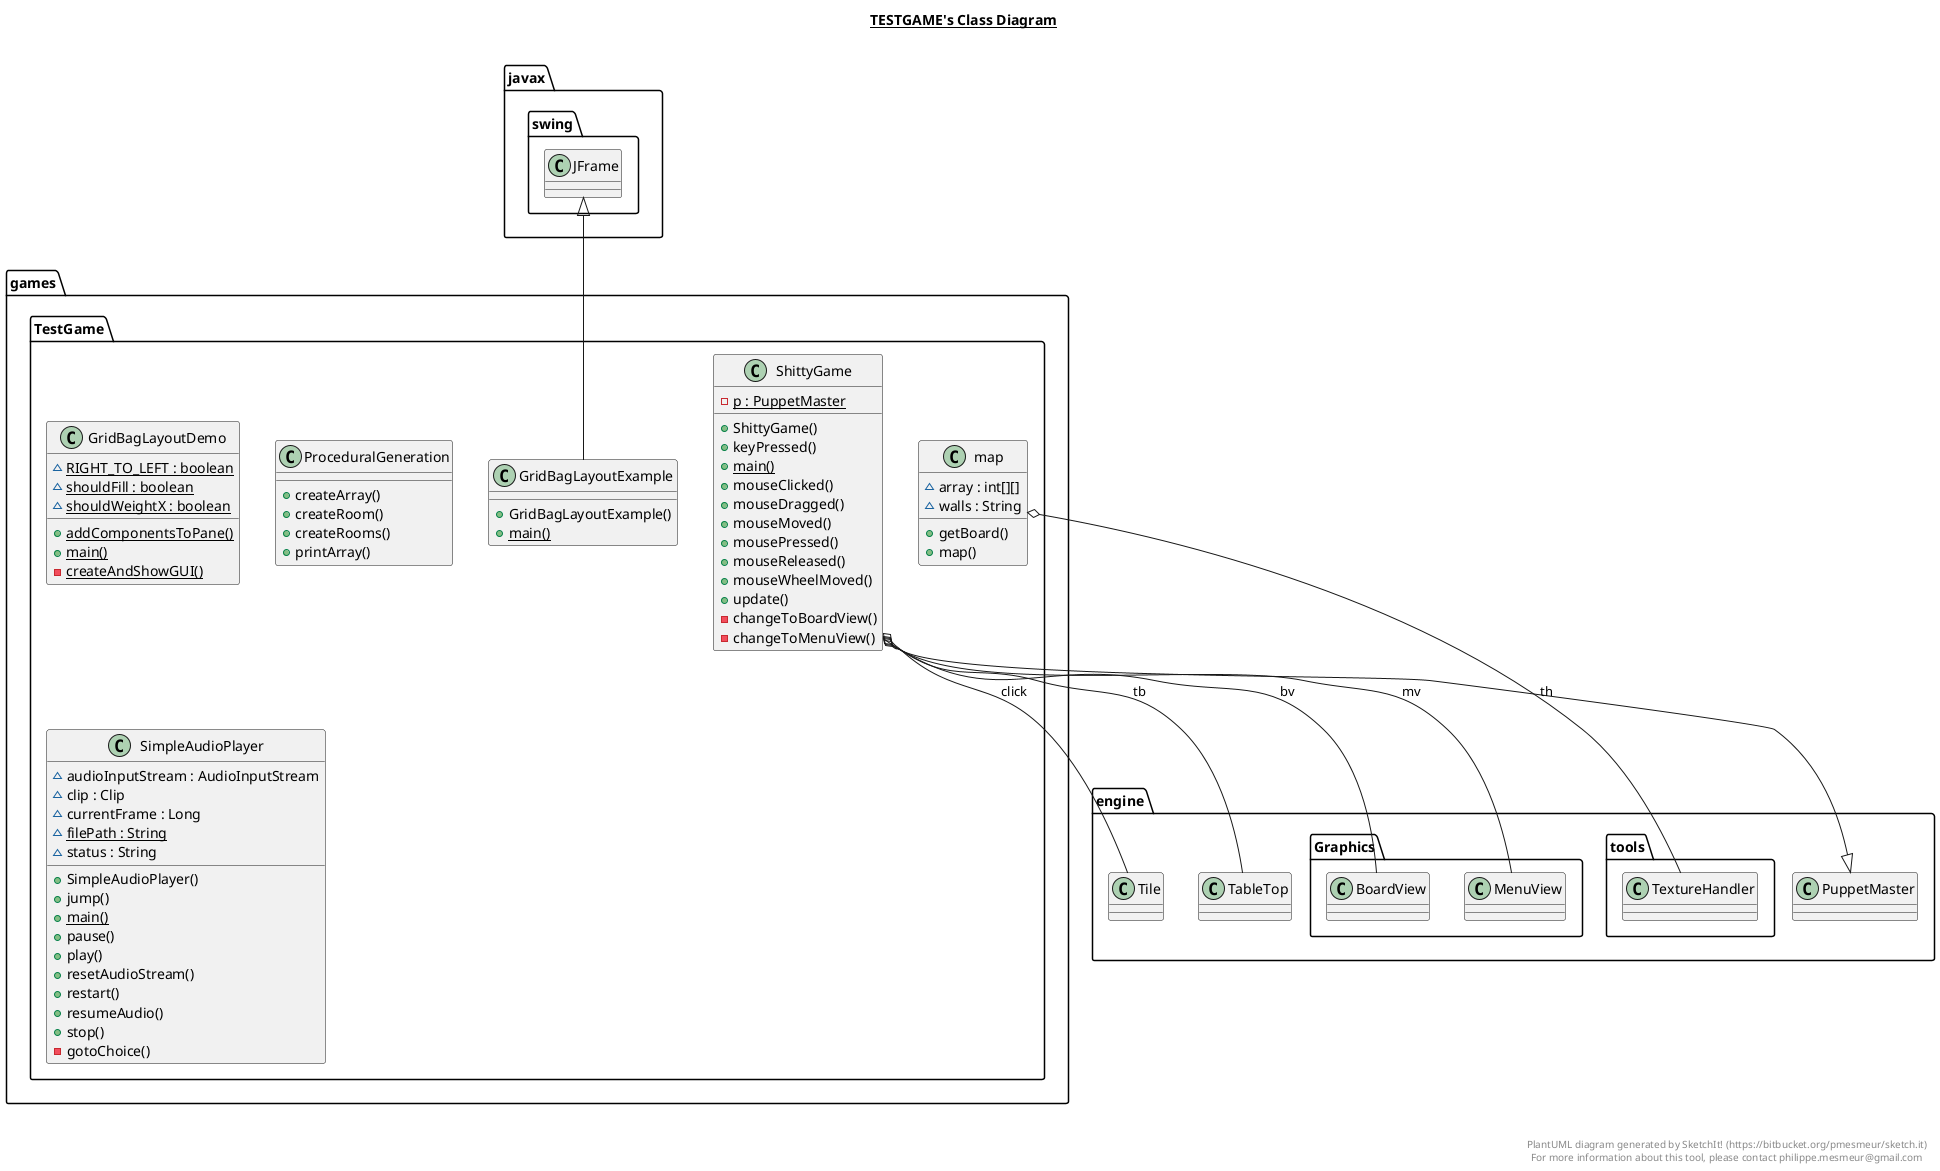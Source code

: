 @startuml

title __TESTGAME's Class Diagram__\n

  namespace games.TestGame {
    class games.TestGame.GridBagLayoutDemo {
        {static} ~ RIGHT_TO_LEFT : boolean
        {static} ~ shouldFill : boolean
        {static} ~ shouldWeightX : boolean
        {static} + addComponentsToPane()
        {static} + main()
        {static} - createAndShowGUI()
    }
  }
  

  namespace games.TestGame {
    class games.TestGame.GridBagLayoutExample {
        + GridBagLayoutExample()
        {static} + main()
    }
  }
  

  namespace games.TestGame {
    class games.TestGame.ProceduralGeneration {
        + createArray()
        + createRoom()
        + createRooms()
        + printArray()
    }
  }
  

  namespace games.TestGame {
    class games.TestGame.ShittyGame {
        {static} - p : PuppetMaster
        + ShittyGame()
        + keyPressed()
        {static} + main()
        + mouseClicked()
        + mouseDragged()
        + mouseMoved()
        + mousePressed()
        + mouseReleased()
        + mouseWheelMoved()
        + update()
        - changeToBoardView()
        - changeToMenuView()
    }
  }
  

  namespace games.TestGame {
    class games.TestGame.SimpleAudioPlayer {
        ~ audioInputStream : AudioInputStream
        ~ clip : Clip
        ~ currentFrame : Long
        {static} ~ filePath : String
        ~ status : String
        + SimpleAudioPlayer()
        + jump()
        {static} + main()
        + pause()
        + play()
        + resetAudioStream()
        + restart()
        + resumeAudio()
        + stop()
        - gotoChoice()
    }
  }
  

  namespace games.TestGame {
    class games.TestGame.map {
        ~ array : int[][]
        ~ walls : String
        + getBoard()
        + map()
    }
  }
  

  games.TestGame.GridBagLayoutExample -up-|> javax.swing.JFrame
  games.TestGame.ShittyGame -up-|> engine.PuppetMaster
  games.TestGame.ShittyGame o-- engine.Tile : click
  games.TestGame.ShittyGame o-- engine.TableTop : tb
  games.TestGame.ShittyGame o-- engine.Graphics.BoardView : bv
  games.TestGame.ShittyGame o-- engine.Graphics.MenuView : mv
  games.TestGame.map o-- engine.tools.TextureHandler : th


right footer


PlantUML diagram generated by SketchIt! (https://bitbucket.org/pmesmeur/sketch.it)
For more information about this tool, please contact philippe.mesmeur@gmail.com
endfooter

@enduml
